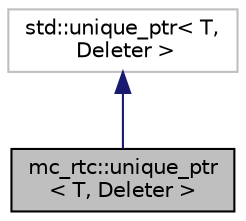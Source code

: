 digraph "mc_rtc::unique_ptr&lt; T, Deleter &gt;"
{
 // INTERACTIVE_SVG=YES
  edge [fontname="Helvetica",fontsize="10",labelfontname="Helvetica",labelfontsize="10"];
  node [fontname="Helvetica",fontsize="10",shape=record];
  Node0 [label="mc_rtc::unique_ptr\l\< T, Deleter \>",height=0.2,width=0.4,color="black", fillcolor="grey75", style="filled", fontcolor="black"];
  Node1 -> Node0 [dir="back",color="midnightblue",fontsize="10",style="solid",fontname="Helvetica"];
  Node1 [label="std::unique_ptr\< T,\l Deleter \>",height=0.2,width=0.4,color="grey75", fillcolor="white", style="filled"];
}

